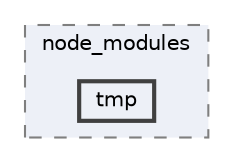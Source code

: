 digraph "C:/Users/arisc/OneDrive/Documents/GitHub/FINAL/EcoEats-Project/node_modules/tmp"
{
 // LATEX_PDF_SIZE
  bgcolor="transparent";
  edge [fontname=Helvetica,fontsize=10,labelfontname=Helvetica,labelfontsize=10];
  node [fontname=Helvetica,fontsize=10,shape=box,height=0.2,width=0.4];
  compound=true
  subgraph clusterdir_5091f2b68170d33f954320199e2fed0a {
    graph [ bgcolor="#edf0f7", pencolor="grey50", label="node_modules", fontname=Helvetica,fontsize=10 style="filled,dashed", URL="dir_5091f2b68170d33f954320199e2fed0a.html",tooltip=""]
  dir_d70c4918aab86ad08b2b992489637c46 [label="tmp", fillcolor="#edf0f7", color="grey25", style="filled,bold", URL="dir_d70c4918aab86ad08b2b992489637c46.html",tooltip=""];
  }
}
